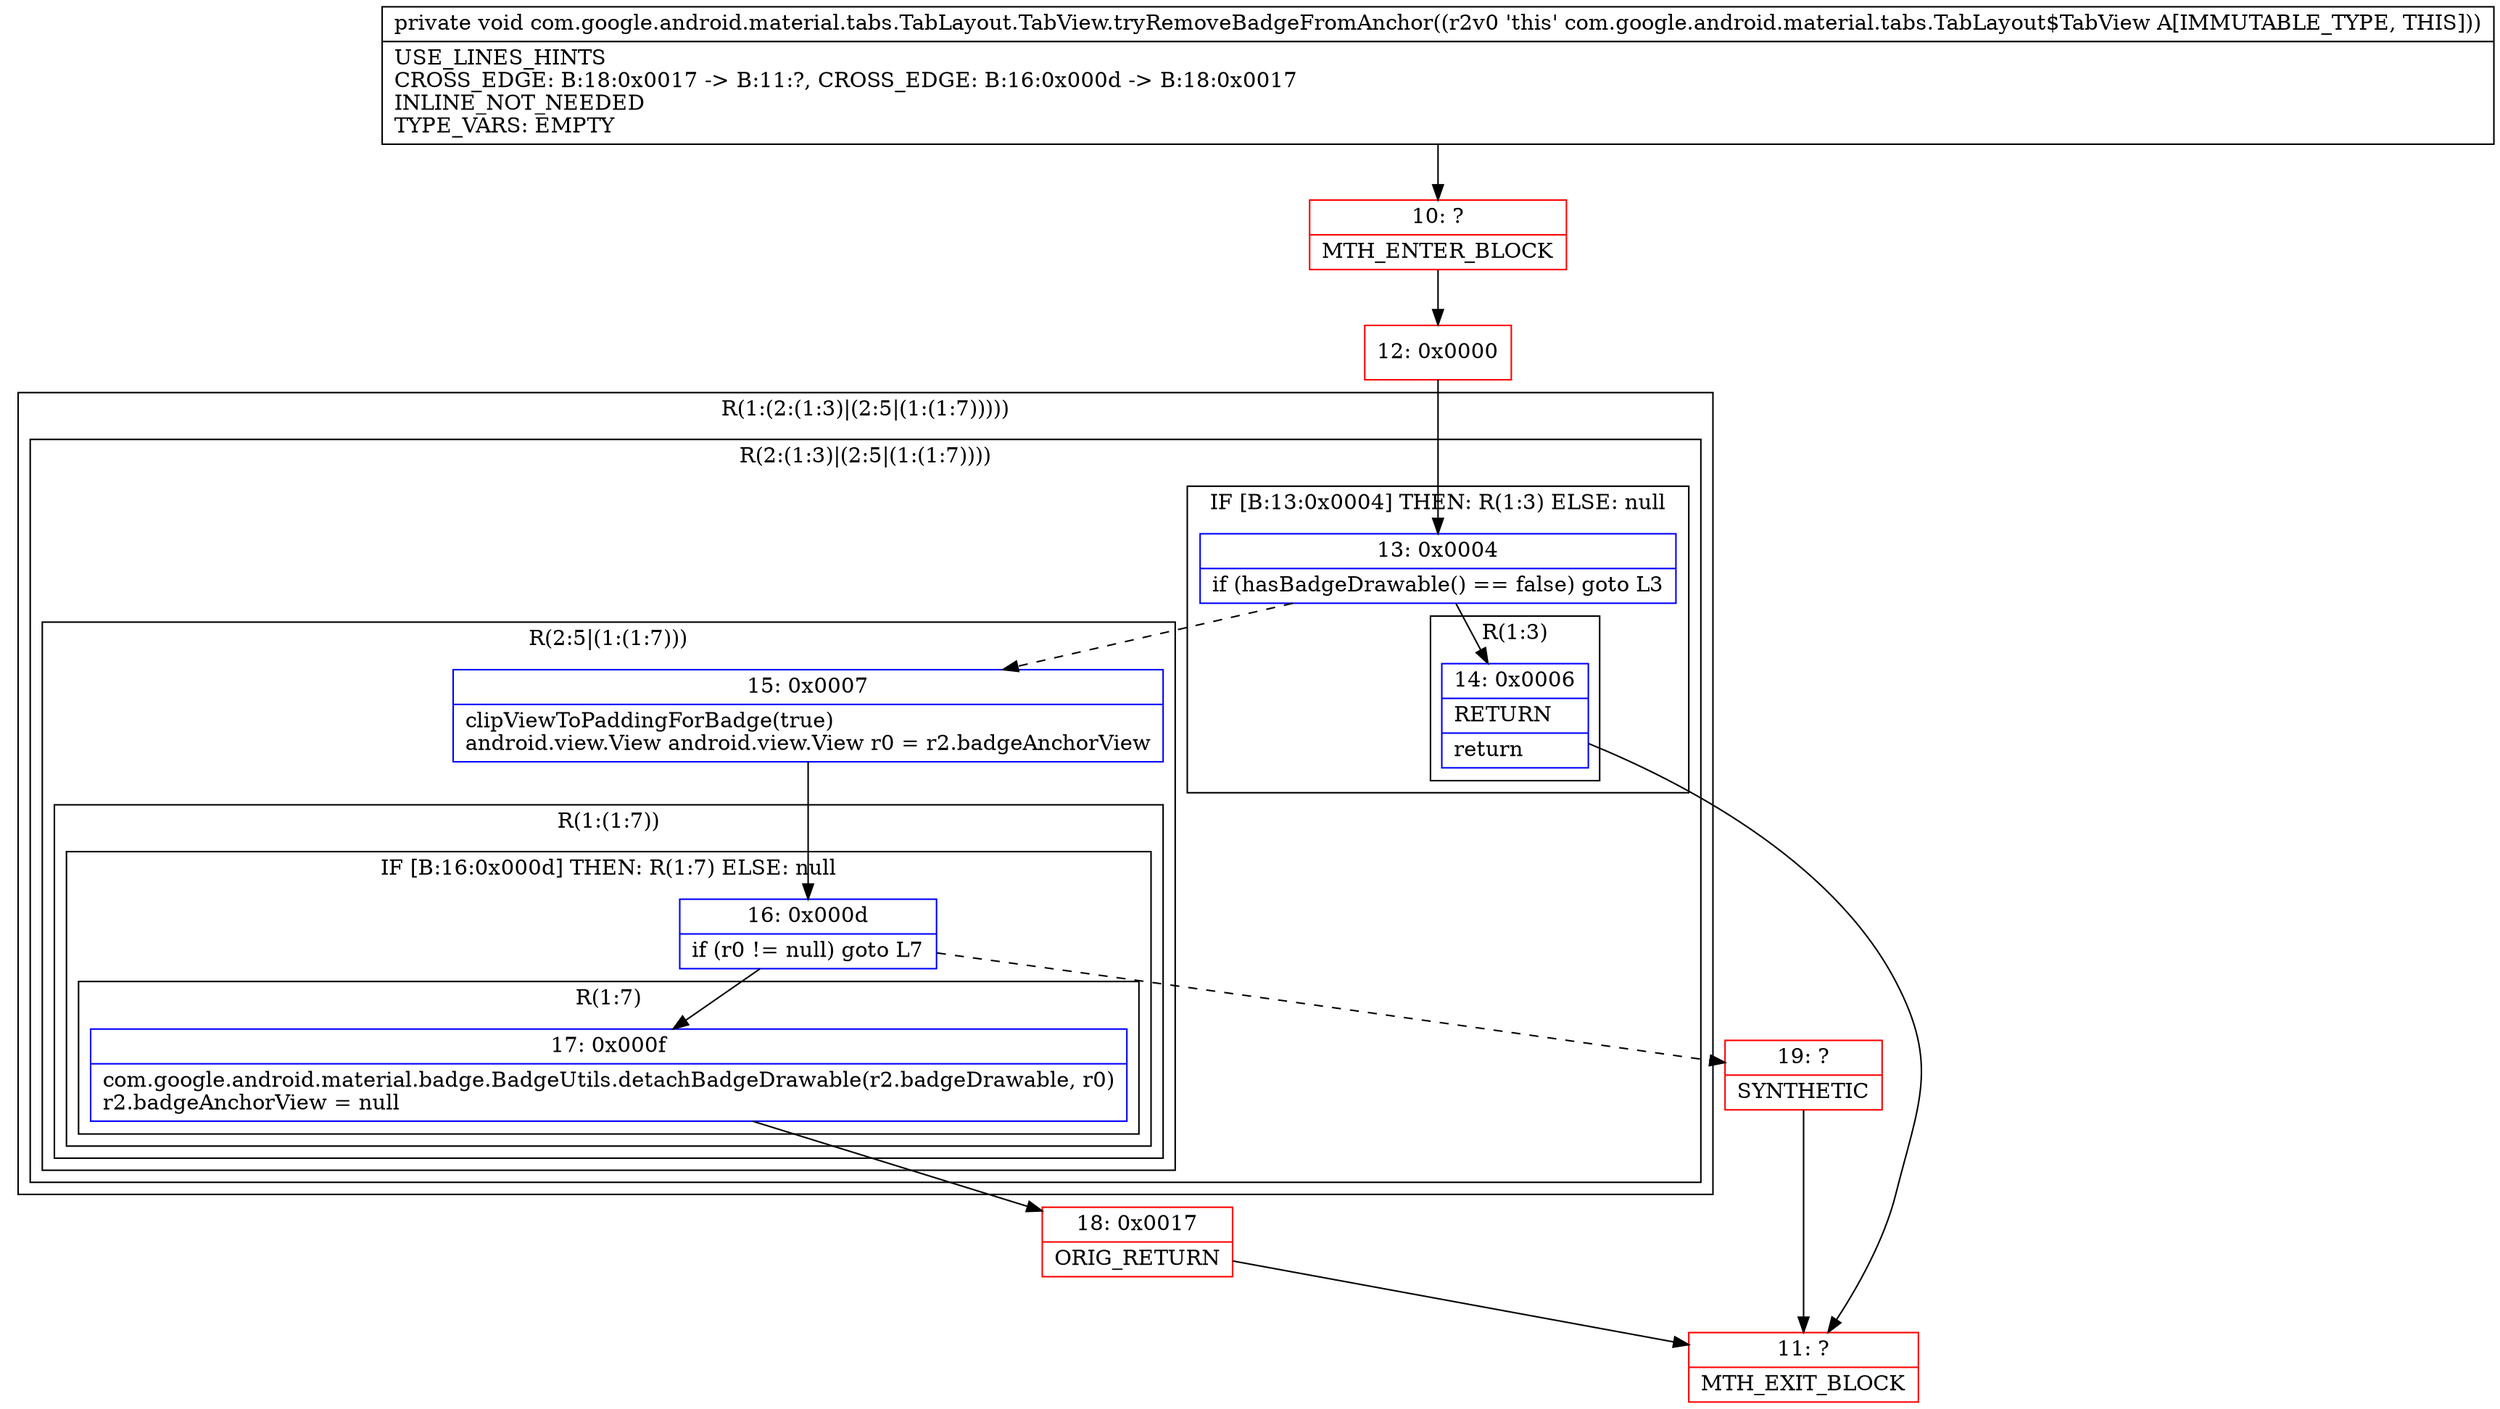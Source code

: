 digraph "CFG forcom.google.android.material.tabs.TabLayout.TabView.tryRemoveBadgeFromAnchor()V" {
subgraph cluster_Region_1060275093 {
label = "R(1:(2:(1:3)|(2:5|(1:(1:7)))))";
node [shape=record,color=blue];
subgraph cluster_Region_358727971 {
label = "R(2:(1:3)|(2:5|(1:(1:7))))";
node [shape=record,color=blue];
subgraph cluster_IfRegion_2077545965 {
label = "IF [B:13:0x0004] THEN: R(1:3) ELSE: null";
node [shape=record,color=blue];
Node_13 [shape=record,label="{13\:\ 0x0004|if (hasBadgeDrawable() == false) goto L3\l}"];
subgraph cluster_Region_1652415446 {
label = "R(1:3)";
node [shape=record,color=blue];
Node_14 [shape=record,label="{14\:\ 0x0006|RETURN\l|return\l}"];
}
}
subgraph cluster_Region_1667335514 {
label = "R(2:5|(1:(1:7)))";
node [shape=record,color=blue];
Node_15 [shape=record,label="{15\:\ 0x0007|clipViewToPaddingForBadge(true)\landroid.view.View android.view.View r0 = r2.badgeAnchorView\l}"];
subgraph cluster_Region_1241039399 {
label = "R(1:(1:7))";
node [shape=record,color=blue];
subgraph cluster_IfRegion_252324202 {
label = "IF [B:16:0x000d] THEN: R(1:7) ELSE: null";
node [shape=record,color=blue];
Node_16 [shape=record,label="{16\:\ 0x000d|if (r0 != null) goto L7\l}"];
subgraph cluster_Region_1651434144 {
label = "R(1:7)";
node [shape=record,color=blue];
Node_17 [shape=record,label="{17\:\ 0x000f|com.google.android.material.badge.BadgeUtils.detachBadgeDrawable(r2.badgeDrawable, r0)\lr2.badgeAnchorView = null\l}"];
}
}
}
}
}
}
Node_10 [shape=record,color=red,label="{10\:\ ?|MTH_ENTER_BLOCK\l}"];
Node_12 [shape=record,color=red,label="{12\:\ 0x0000}"];
Node_11 [shape=record,color=red,label="{11\:\ ?|MTH_EXIT_BLOCK\l}"];
Node_18 [shape=record,color=red,label="{18\:\ 0x0017|ORIG_RETURN\l}"];
Node_19 [shape=record,color=red,label="{19\:\ ?|SYNTHETIC\l}"];
MethodNode[shape=record,label="{private void com.google.android.material.tabs.TabLayout.TabView.tryRemoveBadgeFromAnchor((r2v0 'this' com.google.android.material.tabs.TabLayout$TabView A[IMMUTABLE_TYPE, THIS]))  | USE_LINES_HINTS\lCROSS_EDGE: B:18:0x0017 \-\> B:11:?, CROSS_EDGE: B:16:0x000d \-\> B:18:0x0017\lINLINE_NOT_NEEDED\lTYPE_VARS: EMPTY\l}"];
MethodNode -> Node_10;Node_13 -> Node_14;
Node_13 -> Node_15[style=dashed];
Node_14 -> Node_11;
Node_15 -> Node_16;
Node_16 -> Node_17;
Node_16 -> Node_19[style=dashed];
Node_17 -> Node_18;
Node_10 -> Node_12;
Node_12 -> Node_13;
Node_18 -> Node_11;
Node_19 -> Node_11;
}

